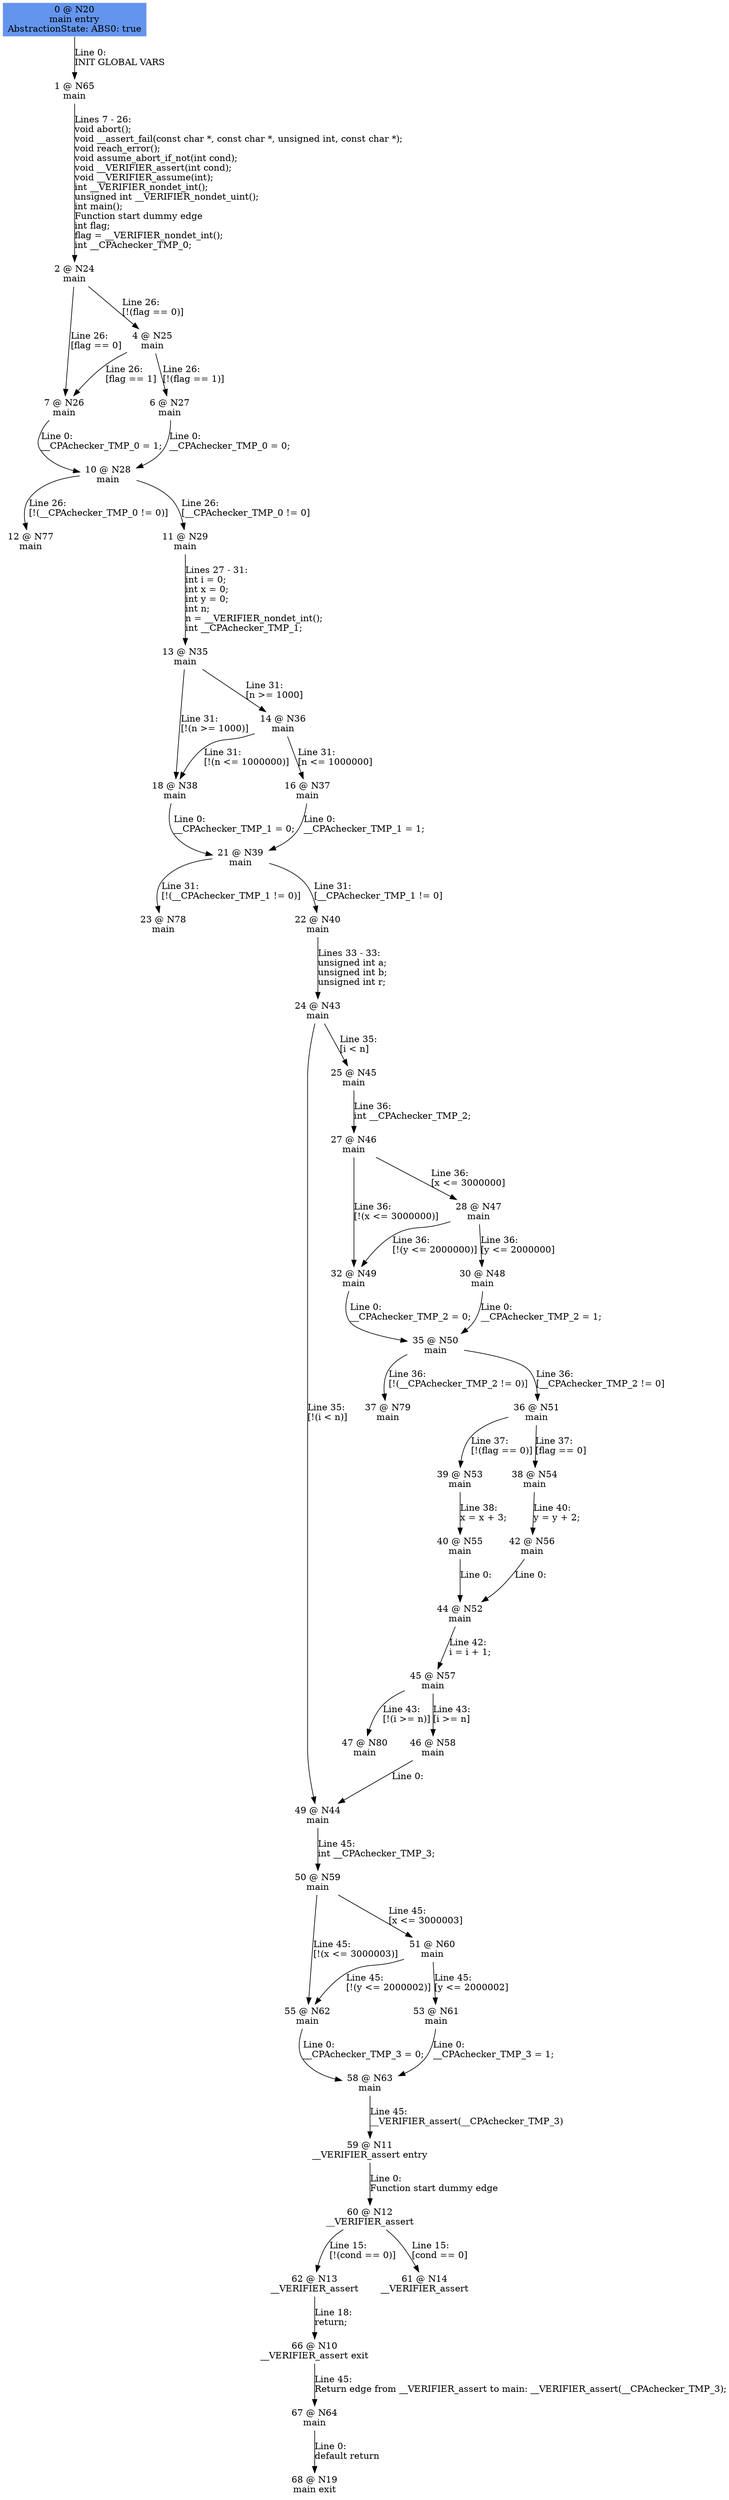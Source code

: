 digraph ARG {
node [style="filled" shape="box" color="white"]
0 [fillcolor="cornflowerblue" label="0 @ N20\nmain entry\nAbstractionState: ABS0: true\n" id="0"]
1 [label="1 @ N65\nmain\n" id="1"]
2 [label="2 @ N24\nmain\n" id="2"]
7 [label="7 @ N26\nmain\n" id="7"]
10 [label="10 @ N28\nmain\n" id="10"]
12 [label="12 @ N77\nmain\n" id="12"]
11 [label="11 @ N29\nmain\n" id="11"]
13 [label="13 @ N35\nmain\n" id="13"]
18 [label="18 @ N38\nmain\n" id="18"]
21 [label="21 @ N39\nmain\n" id="21"]
23 [label="23 @ N78\nmain\n" id="23"]
22 [label="22 @ N40\nmain\n" id="22"]
24 [label="24 @ N43\nmain\n" id="24"]
49 [label="49 @ N44\nmain\n" id="49"]
50 [label="50 @ N59\nmain\n" id="50"]
55 [label="55 @ N62\nmain\n" id="55"]
58 [label="58 @ N63\nmain\n" id="58"]
59 [label="59 @ N11\n__VERIFIER_assert entry\n" id="59"]
60 [label="60 @ N12\n__VERIFIER_assert\n" id="60"]
62 [label="62 @ N13\n__VERIFIER_assert\n" id="62"]
66 [label="66 @ N10\n__VERIFIER_assert exit\n" id="66"]
67 [label="67 @ N64\nmain\n" id="67"]
68 [label="68 @ N19\nmain exit\n" id="68"]
61 [label="61 @ N14\n__VERIFIER_assert\n" id="61"]
51 [label="51 @ N60\nmain\n" id="51"]
53 [label="53 @ N61\nmain\n" id="53"]
25 [label="25 @ N45\nmain\n" id="25"]
27 [label="27 @ N46\nmain\n" id="27"]
32 [label="32 @ N49\nmain\n" id="32"]
35 [label="35 @ N50\nmain\n" id="35"]
37 [label="37 @ N79\nmain\n" id="37"]
36 [label="36 @ N51\nmain\n" id="36"]
39 [label="39 @ N53\nmain\n" id="39"]
40 [label="40 @ N55\nmain\n" id="40"]
44 [label="44 @ N52\nmain\n" id="44"]
45 [label="45 @ N57\nmain\n" id="45"]
47 [label="47 @ N80\nmain\n" id="47"]
46 [label="46 @ N58\nmain\n" id="46"]
38 [label="38 @ N54\nmain\n" id="38"]
42 [label="42 @ N56\nmain\n" id="42"]
28 [label="28 @ N47\nmain\n" id="28"]
30 [label="30 @ N48\nmain\n" id="30"]
14 [label="14 @ N36\nmain\n" id="14"]
16 [label="16 @ N37\nmain\n" id="16"]
4 [label="4 @ N25\nmain\n" id="4"]
6 [label="6 @ N27\nmain\n" id="6"]
0 -> 1 [label="Line 0: \lINIT GLOBAL VARS\l" id="0 -> 1"]
1 -> 2 [label="Lines 7 - 26: \lvoid abort();\lvoid __assert_fail(const char *, const char *, unsigned int, const char *);\lvoid reach_error();\lvoid assume_abort_if_not(int cond);\lvoid __VERIFIER_assert(int cond);\lvoid __VERIFIER_assume(int);\lint __VERIFIER_nondet_int();\lunsigned int __VERIFIER_nondet_uint();\lint main();\lFunction start dummy edge\lint flag;\lflag = __VERIFIER_nondet_int();\lint __CPAchecker_TMP_0;\l" id="1 -> 2"]
2 -> 4 [label="Line 26: \l[!(flag == 0)]\l" id="2 -> 4"]
2 -> 7 [label="Line 26: \l[flag == 0]\l" id="2 -> 7"]
7 -> 10 [label="Line 0: \l__CPAchecker_TMP_0 = 1;\l" id="7 -> 10"]
10 -> 11 [label="Line 26: \l[__CPAchecker_TMP_0 != 0]\l" id="10 -> 11"]
10 -> 12 [label="Line 26: \l[!(__CPAchecker_TMP_0 != 0)]\l" id="10 -> 12"]
11 -> 13 [label="Lines 27 - 31: \lint i = 0;\lint x = 0;\lint y = 0;\lint n;\ln = __VERIFIER_nondet_int();\lint __CPAchecker_TMP_1;\l" id="11 -> 13"]
13 -> 14 [label="Line 31: \l[n >= 1000]\l" id="13 -> 14"]
13 -> 18 [label="Line 31: \l[!(n >= 1000)]\l" id="13 -> 18"]
18 -> 21 [label="Line 0: \l__CPAchecker_TMP_1 = 0;\l" id="18 -> 21"]
21 -> 22 [label="Line 31: \l[__CPAchecker_TMP_1 != 0]\l" id="21 -> 22"]
21 -> 23 [label="Line 31: \l[!(__CPAchecker_TMP_1 != 0)]\l" id="21 -> 23"]
22 -> 24 [label="Lines 33 - 33: \lunsigned int a;\lunsigned int b;\lunsigned int r;\l" id="22 -> 24"]
24 -> 25 [label="Line 35: \l[i < n]\l" id="24 -> 25"]
24 -> 49 [label="Line 35: \l[!(i < n)]\l" id="24 -> 49"]
49 -> 50 [label="Line 45: \lint __CPAchecker_TMP_3;\l" id="49 -> 50"]
50 -> 51 [label="Line 45: \l[x <= 3000003]\l" id="50 -> 51"]
50 -> 55 [label="Line 45: \l[!(x <= 3000003)]\l" id="50 -> 55"]
55 -> 58 [label="Line 0: \l__CPAchecker_TMP_3 = 0;\l" id="55 -> 58"]
58 -> 59 [label="Line 45: \l__VERIFIER_assert(__CPAchecker_TMP_3)\l" id="58 -> 59"]
59 -> 60 [label="Line 0: \lFunction start dummy edge\l" id="59 -> 60"]
60 -> 61 [label="Line 15: \l[cond == 0]\l" id="60 -> 61"]
60 -> 62 [label="Line 15: \l[!(cond == 0)]\l" id="60 -> 62"]
62 -> 66 [label="Line 18: \lreturn;\l" id="62 -> 66"]
66 -> 67 [label="Line 45: \lReturn edge from __VERIFIER_assert to main: __VERIFIER_assert(__CPAchecker_TMP_3);\l" id="66 -> 67"]
67 -> 68 [label="Line 0: \ldefault return\l" id="67 -> 68"]
51 -> 53 [label="Line 45: \l[y <= 2000002]\l" id="51 -> 53"]
51 -> 55 [label="Line 45: \l[!(y <= 2000002)]\l" id="51 -> 55"]
53 -> 58 [label="Line 0: \l__CPAchecker_TMP_3 = 1;\l" id="53 -> 58"]
25 -> 27 [label="Line 36: \lint __CPAchecker_TMP_2;\l" id="25 -> 27"]
27 -> 28 [label="Line 36: \l[x <= 3000000]\l" id="27 -> 28"]
27 -> 32 [label="Line 36: \l[!(x <= 3000000)]\l" id="27 -> 32"]
32 -> 35 [label="Line 0: \l__CPAchecker_TMP_2 = 0;\l" id="32 -> 35"]
35 -> 36 [label="Line 36: \l[__CPAchecker_TMP_2 != 0]\l" id="35 -> 36"]
35 -> 37 [label="Line 36: \l[!(__CPAchecker_TMP_2 != 0)]\l" id="35 -> 37"]
36 -> 38 [label="Line 37: \l[flag == 0]\l" id="36 -> 38"]
36 -> 39 [label="Line 37: \l[!(flag == 0)]\l" id="36 -> 39"]
39 -> 40 [label="Line 38: \lx = x + 3;\l" id="39 -> 40"]
40 -> 44 [label="Line 0: \l\l" id="40 -> 44"]
44 -> 45 [label="Line 42: \li = i + 1;\l" id="44 -> 45"]
45 -> 46 [label="Line 43: \l[i >= n]\l" id="45 -> 46"]
45 -> 47 [label="Line 43: \l[!(i >= n)]\l" id="45 -> 47"]
46 -> 49 [label="Line 0: \l\l" id="46 -> 49"]
38 -> 42 [label="Line 40: \ly = y + 2;\l" id="38 -> 42"]
42 -> 44 [label="Line 0: \l\l" id="42 -> 44"]
28 -> 30 [label="Line 36: \l[y <= 2000000]\l" id="28 -> 30"]
28 -> 32 [label="Line 36: \l[!(y <= 2000000)]\l" id="28 -> 32"]
30 -> 35 [label="Line 0: \l__CPAchecker_TMP_2 = 1;\l" id="30 -> 35"]
14 -> 16 [label="Line 31: \l[n <= 1000000]\l" id="14 -> 16"]
14 -> 18 [label="Line 31: \l[!(n <= 1000000)]\l" id="14 -> 18"]
16 -> 21 [label="Line 0: \l__CPAchecker_TMP_1 = 1;\l" id="16 -> 21"]
4 -> 6 [label="Line 26: \l[!(flag == 1)]\l" id="4 -> 6"]
4 -> 7 [label="Line 26: \l[flag == 1]\l" id="4 -> 7"]
6 -> 10 [label="Line 0: \l__CPAchecker_TMP_0 = 0;\l" id="6 -> 10"]
}
